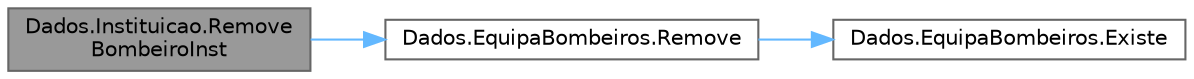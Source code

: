 digraph "Dados.Instituicao.RemoveBombeiroInst"
{
 // LATEX_PDF_SIZE
  bgcolor="transparent";
  edge [fontname=Helvetica,fontsize=10,labelfontname=Helvetica,labelfontsize=10];
  node [fontname=Helvetica,fontsize=10,shape=box,height=0.2,width=0.4];
  rankdir="LR";
  Node1 [id="Node000001",label="Dados.Instituicao.Remove\lBombeiroInst",height=0.2,width=0.4,color="gray40", fillcolor="grey60", style="filled", fontcolor="black",tooltip="Funcao que remove um determinado bombeiro na lista da equipa de bombeiros da instituicao."];
  Node1 -> Node2 [id="edge3_Node000001_Node000002",color="steelblue1",style="solid",tooltip=" "];
  Node2 [id="Node000002",label="Dados.EquipaBombeiros.Remove",height=0.2,width=0.4,color="grey40", fillcolor="white", style="filled",URL="$class_dados_1_1_equipa_bombeiros.html#a00c1a20c173650062ed8c7672db1929f",tooltip="Funcao que remove um determinado bombeiro da equipa de bombeiros."];
  Node2 -> Node3 [id="edge4_Node000002_Node000003",color="steelblue1",style="solid",tooltip=" "];
  Node3 [id="Node000003",label="Dados.EquipaBombeiros.Existe",height=0.2,width=0.4,color="grey40", fillcolor="white", style="filled",URL="$class_dados_1_1_equipa_bombeiros.html#a0dac4e14b4807c1b8648e4b7e65e6b5b",tooltip="Funcao que verifica se existe um determinado bombeiro na equipa de bombeiros."];
}
